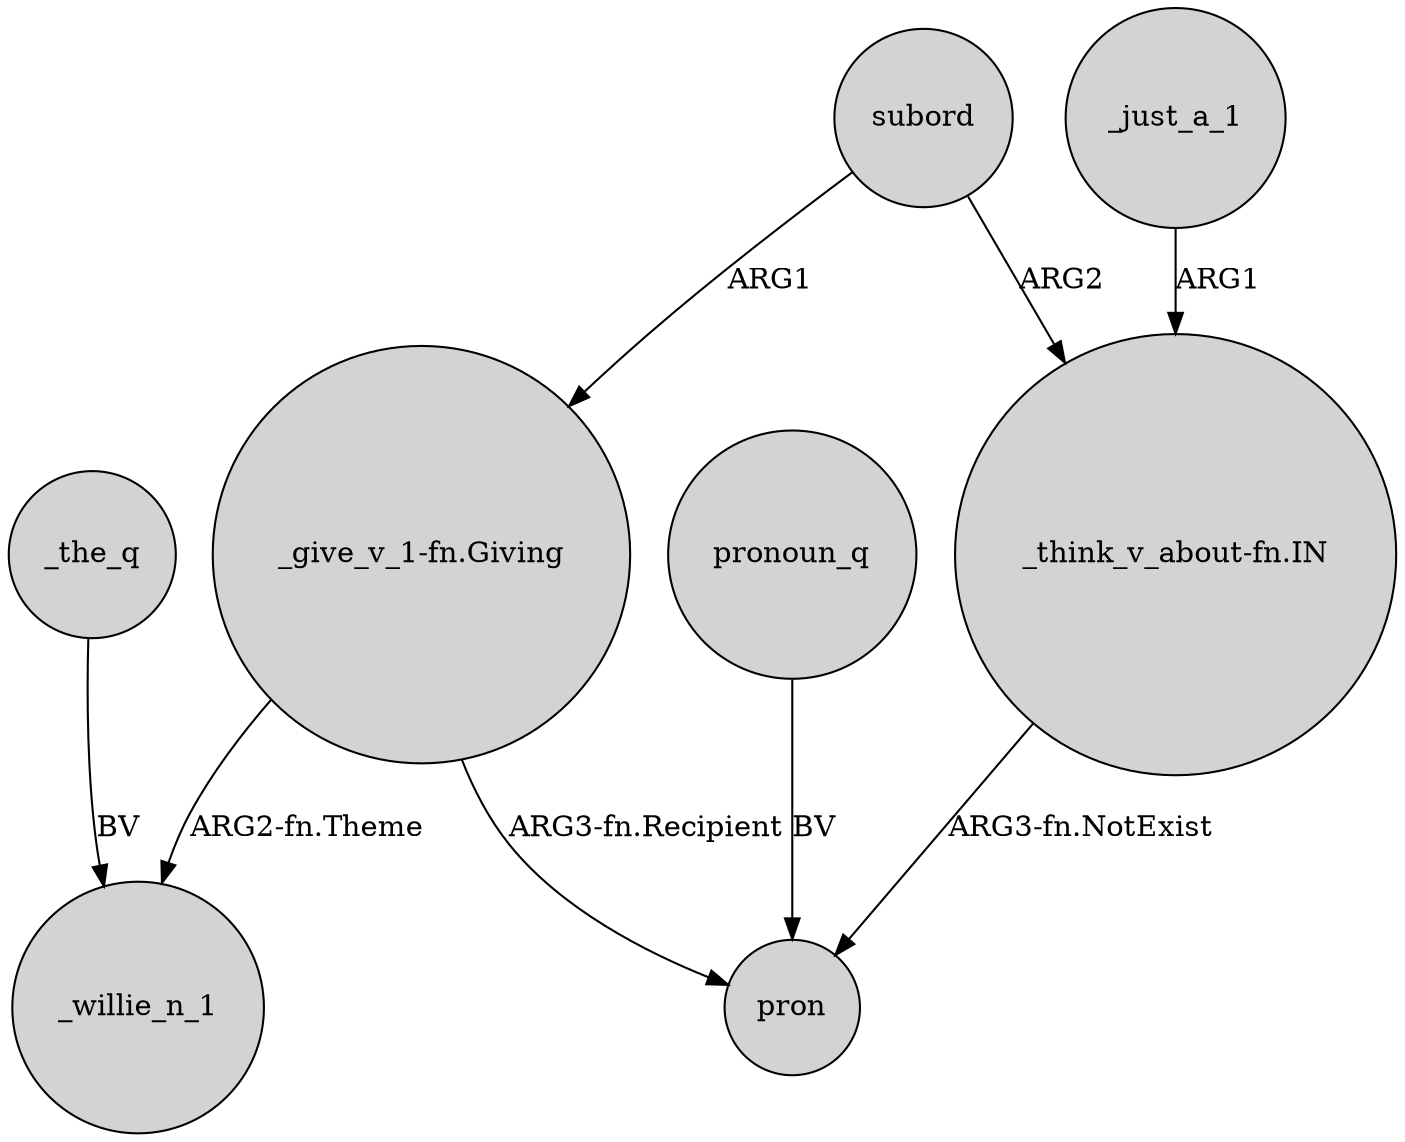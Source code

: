 digraph {
	node [shape=circle style=filled]
	subord -> "_give_v_1-fn.Giving" [label=ARG1]
	_the_q -> _willie_n_1 [label=BV]
	"_give_v_1-fn.Giving" -> _willie_n_1 [label="ARG2-fn.Theme"]
	subord -> "_think_v_about-fn.IN" [label=ARG2]
	"_think_v_about-fn.IN" -> pron [label="ARG3-fn.NotExist"]
	_just_a_1 -> "_think_v_about-fn.IN" [label=ARG1]
	"_give_v_1-fn.Giving" -> pron [label="ARG3-fn.Recipient"]
	pronoun_q -> pron [label=BV]
}
